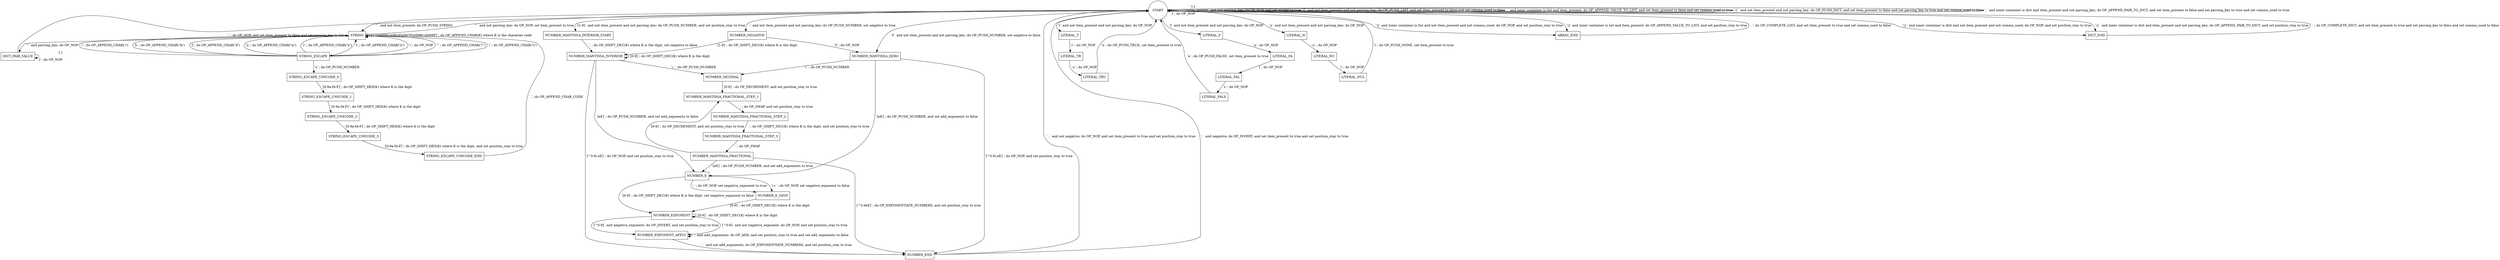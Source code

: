 digraph {
  node [shape=rectangle]
  START [shape=circle]

  # all transitions from START should check that parsing_key is false, except for START -> STRING, which should not check
  # all transitions to START from after a full JSON value is done being parsed should check that item_present is true
  # parsing_key can only be true if the inner container is a dict, so if the inner container is a list, we know that we're not parsing an object key

  # ignore whitespace between tokens
  START -> START [label="`[ \t\r\n]`; do OP_NOP"]
  DICT_PAIR_VALUE -> DICT_PAIR_VALUE [label="`[ \t\r\n]`; do OP_NOP"]

  # end of input scanning
  START -> START [label="`\\x0000` and not parsing_key; do OP_NOP, and set accept to true"]

  # string scanning
  START                     -> STRING                    [label="`\"` and not item_present; do OP_PUSH_STRING"]
  STRING                    -> STRING                    [label="`[^\"\\\\x0000-\\x001F\\x007F\\x0080-\\x009F]`; do OP_APPEND_CHAR(K) where K is the character code"]
  STRING                    -> STRING_ESCAPE             [label="`\\`; do OP_NOP"]
  STRING_ESCAPE             -> STRING                    [label="`\"`; do OP_APPEND_CHAR('\\\"')"]
  STRING_ESCAPE             -> STRING                    [label="`\\`; do OP_APPEND_CHAR('\\\\')"]
  STRING_ESCAPE             -> STRING                    [label="`/`; do OP_APPEND_CHAR('/')"]
  STRING_ESCAPE             -> STRING                    [label="`b`; do OP_APPEND_CHAR('\\b')"]
  STRING_ESCAPE             -> STRING                    [label="`f`; do OP_APPEND_CHAR('\\f')"]
  STRING_ESCAPE             -> STRING                    [label="`n`; do OP_APPEND_CHAR('\\n')"]
  STRING_ESCAPE             -> STRING                    [label="`r`; do OP_APPEND_CHAR('\\r')"]
  STRING_ESCAPE             -> STRING                    [label="`t`; do OP_APPEND_CHAR('\\t')"]
  STRING_ESCAPE             -> STRING_ESCAPE_UNICODE_0   [label="`u`; do OP_PUSH_NUMBER"]
  STRING_ESCAPE_UNICODE_0   -> STRING_ESCAPE_UNICODE_1   [label="`[0-9a-fA-F]`; do OP_SHIFT_HEX(K) where K is the digit"]
  STRING_ESCAPE_UNICODE_1   -> STRING_ESCAPE_UNICODE_2   [label="`[0-9a-fA-F]`; do OP_SHIFT_HEX(K) where K is the digit"]
  STRING_ESCAPE_UNICODE_2   -> STRING_ESCAPE_UNICODE_3   [label="`[0-9a-fA-F]`; do OP_SHIFT_HEX(K) where K is the digit"]
  STRING_ESCAPE_UNICODE_3   -> STRING_ESCAPE_UNICODE_END [label="`[0-9a-fA-F]`; do OP_SHIFT_HEX(K) where K is the digit, and set position_stay to true"]
  STRING_ESCAPE_UNICODE_END -> STRING                    [label="`.`; do OP_APPEND_CHAR_CODE"]
  STRING                    -> START                     [label="`\"` and not parsing_key; do OP_NOP, set item_present to true"] # normal mode
  STRING                    -> DICT_PAIR_VALUE           [label="`\"` and parsing_key; do OP_NOP"] # string inside a dictionary key

  # number mantissa scanning (push mantissa as 0, then shift each digit into the mantissa)
  START                          -> NUMBER_MANTISSA_INTERIOR_START [label="`[1-9]` and not item_present and not parsing_key; do OP_PUSH_NUMBER, and set position_stay to true"]
  NUMBER_MANTISSA_INTERIOR_START -> NUMBER_MANTISSA_INTERIOR       [label="`.`; do OP_SHIFT_DEC(K) where K is the digit, set negative to false"]
  NUMBER_MANTISSA_INTERIOR       -> NUMBER_MANTISSA_INTERIOR       [label="`[0-9]`; do OP_SHIFT_DEC(K) where K is the digit"]
  START                          -> NUMBER_MANTISSA_ZERO           [label="`0` and not item_present and not parsing_key; do OP_PUSH_NUMBER, set negative to false"]
  START                          -> NUMBER_NEGATIVE                [label="`-` and not item_present and not parsing_key; do OP_PUSH_NUMBER, set negative to true"]
  NUMBER_NEGATIVE                -> NUMBER_MANTISSA_INTERIOR       [label="`[1-9]`; do OP_SHIFT_DEC(K) where K is the digit"]
  NUMBER_NEGATIVE                -> NUMBER_MANTISSA_ZERO           [label="`0`; do OP_NOP"]
  NUMBER_MANTISSA_INTERIOR       -> NUMBER_END                     [label="`[^0-9\\.eE]`; do OP_NOP, and set position_stay to true"]
  NUMBER_MANTISSA_ZERO           -> NUMBER_END                     [label="`[^0-9\\.eE]`; do OP_NOP, and set position_stay to true"]
  NUMBER_END                     -> START                          [label="`.` and not negative; do OP_NOP, and set item_present to true and set position_stay to true"]
  NUMBER_END                     -> START                          [label="`.` and negative; do OP_INVERT, and set item_present to true and set position_stay to true"]

  # number fraction scanning (push exponent as 0, then for each digit, decrement exponent, swap, shift the digit into the mantissa, swap, then perform exponentiation if the number ends)
  NUMBER_MANTISSA_INTERIOR          -> NUMBER_DECIMAL                    [label="`\\.`; do OP_PUSH_NUMBER"]
  NUMBER_MANTISSA_ZERO              -> NUMBER_DECIMAL                    [label="`\\.`; do OP_PUSH_NUMBER"]
  NUMBER_DECIMAL                    -> NUMBER_MANTISSA_FRACTIONAL_STEP_1 [label="`[0-9]`; do OP_DECREMENT, and set position_stay to true"]
  NUMBER_MANTISSA_FRACTIONAL_STEP_1 -> NUMBER_MANTISSA_FRACTIONAL_STEP_2 [label="`.`; do OP_SWAP, and set position_stay to true"]
  NUMBER_MANTISSA_FRACTIONAL_STEP_2 -> NUMBER_MANTISSA_FRACTIONAL_STEP_3 [label="`.`; do OP_SHIFT_DEC(K) where K is the digit, and set position_stay to true"]
  NUMBER_MANTISSA_FRACTIONAL_STEP_3 -> NUMBER_MANTISSA_FRACTIONAL        [label="`.`; do OP_SWAP"]
  NUMBER_MANTISSA_FRACTIONAL        -> NUMBER_MANTISSA_FRACTIONAL_STEP_1 [label="`[0-9]`; do OP_DECREMENT, and set position_stay to true"]
  NUMBER_MANTISSA_FRACTIONAL        -> NUMBER_END                        [label="`[^0-9eE]`; do OP_EXPONENTIATE_NUMBERS, and set position_stay to true"]
  
  # number exponent scanning (push exponent as 0, then shift each digit into the exponent, then add it to the fraction exponent if applicable, then perform exponentiation at the end)
  NUMBER_MANTISSA_INTERIOR       -> NUMBER_E              [label="`[eE]`; do OP_PUSH_NUMBER, and set add_exponents to false"]
  NUMBER_MANTISSA_ZERO           -> NUMBER_E              [label="`[eE]`; do OP_PUSH_NUMBER, and set add_exponents to false"]
  NUMBER_MANTISSA_FRACTIONAL     -> NUMBER_E              [label="`[eE]`; do OP_PUSH_NUMBER, and set add_exponents to true"]
  NUMBER_E                       -> NUMBER_E_SIGN         [label="`\\+`; do OP_NOP, set negative_exponent to false"]
  NUMBER_E                       -> NUMBER_E_SIGN         [label="`-`; do OP_NOP, set negative_exponent to true"]
  NUMBER_E                       -> NUMBER_EXPONENT       [label="`[0-9]`; do OP_SHIFT_DEC(K) where K is the digit, set negative_exponent to false"]
  NUMBER_E_SIGN                  -> NUMBER_EXPONENT       [label="`[0-9]`; do OP_SHIFT_DEC(K) where K is the digit"]
  NUMBER_EXPONENT                -> NUMBER_EXPONENT       [label="`[0-9]`; do OP_SHIFT_DEC(K) where K is the digit"]
  NUMBER_EXPONENT                -> NUMBER_EXPONENT_APPLY [label="`[^0-9]` and not negative_exponent; do OP_NOP, and set position_stay to true"]
  NUMBER_EXPONENT                -> NUMBER_EXPONENT_APPLY [label="`[^0-9]` and negative_exponent; do OP_INVERT, and set position_stay to true"]
  NUMBER_EXPONENT_APPLY          -> NUMBER_EXPONENT_APPLY [label="`.` and add_exponents; do OP_ADD, and set position_stay to true and set add_exponents to false"]
  NUMBER_EXPONENT_APPLY          -> NUMBER_END            [label="`.` and not add_exponents; do OP_EXPONENTIATE_NUMBERS, and set position_stay to true"]

  # true scanning
  START       -> LITERAL_T   [label="`t` and not item_present and not parsing_key; do OP_NOP"]
  LITERAL_T   -> LITERAL_TR  [label="`r`; do OP_NOP"]
  LITERAL_TR  -> LITERAL_TRU [label="`u`; do OP_NOP"]
  LITERAL_TRU -> START       [label="`e`; do OP_PUSH_TRUE, set item_present to true"]

  # false scanning
  START        -> LITERAL_F    [label="`f` and not item_present and not parsing_key; do OP_NOP"]
  LITERAL_F    -> LITERAL_FA   [label="`a`; do OP_NOP"]
  LITERAL_FA   -> LITERAL_FAL  [label="`l`; do OP_NOP"]
  LITERAL_FAL  -> LITERAL_FALS [label="`s`; do OP_NOP"]
  LITERAL_FALS -> START        [label="`e`; do OP_PUSH_FALSE, set item_present to true"]

  # null scanning
  START       -> LITERAL_N   [label="`n` and not item_present and not parsing_key; do OP_NOP"]
  LITERAL_N   -> LITERAL_NU  [label="`u`; do OP_NOP"]
  LITERAL_NU  -> LITERAL_NUL [label="`l`; do OP_NOP"]
  LITERAL_NUL -> START       [label="`l`; do OP_PUSH_NONE, set item_present to true"]

  # array scanning
  START     -> START     [label="`\\[` and not item_present and not parsing_key; do OP_PUSH_LIST, and set item_present to false and set comma_used to false"]
  START     -> START     [label="`,` and inner container is list and item_present; do OP_APPEND_VALUE_TO_LIST, and set item_present to false and set comma_used to true"]
  START     -> ARRAY_END [label="`\\]` and inner container is list and not item_present and not comma_used; do OP_NOP, and set position_stay to true"] # empty list
  START     -> ARRAY_END [label="`\\]` and inner container is list and item_present; do OP_APPEND_VALUE_TO_LIST, and set position_stay to true"] # non-empty list
  ARRAY_END -> START     [label="`.`; do OP_COMPLETE_LIST, and set item_present to true and set comma_used to false"]

  # object scanning
  START           -> START    [label="`\\{` and not item_present and not parsing_key; do OP_PUSH_DICT, and set item_present to false and set parsing_key to true and set comma_used to false"]
  DICT_PAIR_VALUE -> START    [label="`:`; do OP_NOP, and set item_present to false and set parsing_key to false"]
  START           -> START    [label="`,` and inner container is dict and item_present and not parsing_key; do OP_APPEND_PAIR_TO_DICT, and set item_present to false and set parsing_key to true and set comma_used to true"]
  START           -> DICT_END [label="`\\}` and inner container is dict and not item_present and not comma_used; do OP_NOP, and set position_stay to true"]
  START           -> DICT_END [label="`\\}` and inner container is dict and item_present and not parsing_key; do OP_APPEND_PAIR_TO_DICT, and set position_stay to true"]
  DICT_END        -> START    [label="`.`; do OP_COMPLETE_DICT, and set item_present to true and set parsing_key to false and set comma_used to false"]
}